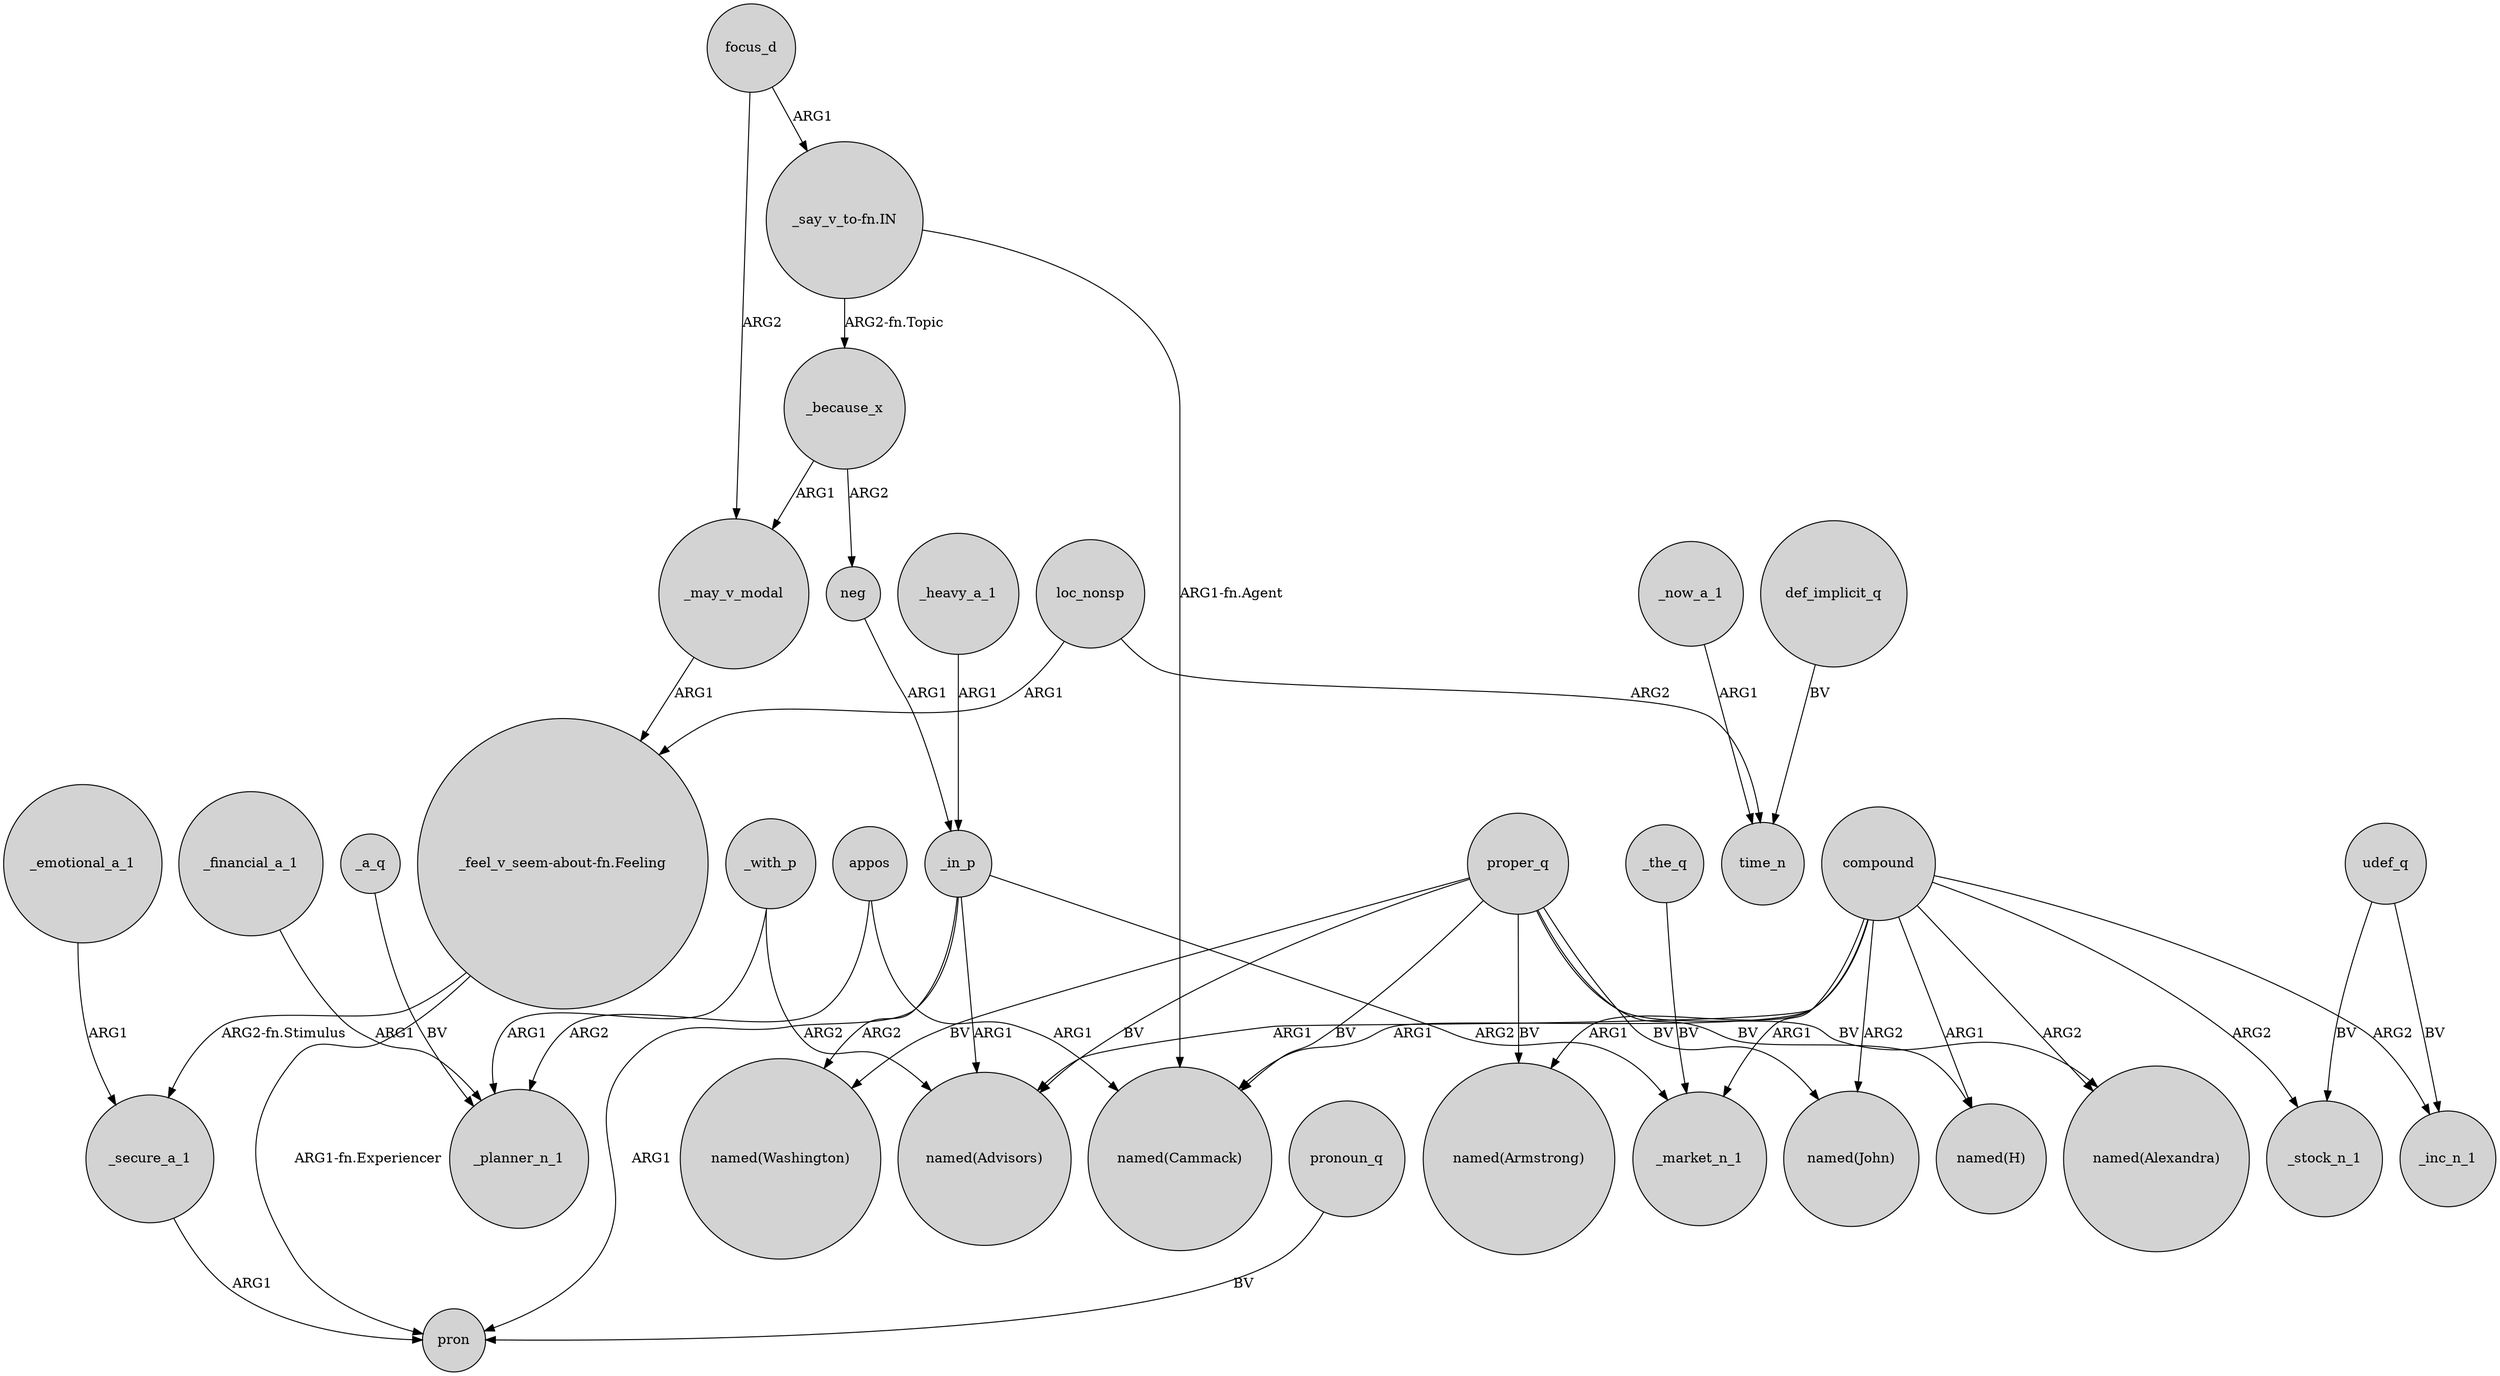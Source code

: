 digraph {
	node [shape=circle style=filled]
	compound -> "named(John)" [label=ARG2]
	proper_q -> "named(Cammack)" [label=BV]
	_in_p -> pron [label=ARG1]
	udef_q -> _inc_n_1 [label=BV]
	_because_x -> _may_v_modal [label=ARG1]
	def_implicit_q -> time_n [label=BV]
	_heavy_a_1 -> _in_p [label=ARG1]
	_secure_a_1 -> pron [label=ARG1]
	focus_d -> _may_v_modal [label=ARG2]
	compound -> "named(Advisors)" [label=ARG1]
	appos -> "named(Cammack)" [label=ARG1]
	"_feel_v_seem-about-fn.Feeling" -> pron [label="ARG1-fn.Experiencer"]
	loc_nonsp -> time_n [label=ARG2]
	focus_d -> "_say_v_to-fn.IN" [label=ARG1]
	"_say_v_to-fn.IN" -> _because_x [label="ARG2-fn.Topic"]
	proper_q -> "named(Washington)" [label=BV]
	_because_x -> neg [label=ARG2]
	compound -> _stock_n_1 [label=ARG2]
	pronoun_q -> pron [label=BV]
	"_say_v_to-fn.IN" -> "named(Cammack)" [label="ARG1-fn.Agent"]
	compound -> "named(Armstrong)" [label=ARG1]
	udef_q -> _stock_n_1 [label=BV]
	proper_q -> "named(Advisors)" [label=BV]
	proper_q -> "named(Armstrong)" [label=BV]
	_in_p -> "named(Advisors)" [label=ARG1]
	_now_a_1 -> time_n [label=ARG1]
	proper_q -> "named(H)" [label=BV]
	_a_q -> _planner_n_1 [label=BV]
	appos -> _planner_n_1 [label=ARG2]
	compound -> "named(Alexandra)" [label=ARG2]
	_emotional_a_1 -> _secure_a_1 [label=ARG1]
	proper_q -> "named(Alexandra)" [label=BV]
	compound -> "named(Cammack)" [label=ARG1]
	_in_p -> _market_n_1 [label=ARG2]
	_financial_a_1 -> _planner_n_1 [label=ARG1]
	loc_nonsp -> "_feel_v_seem-about-fn.Feeling" [label=ARG1]
	_with_p -> _planner_n_1 [label=ARG1]
	neg -> _in_p [label=ARG1]
	compound -> _market_n_1 [label=ARG1]
	_with_p -> "named(Advisors)" [label=ARG2]
	_in_p -> "named(Washington)" [label=ARG2]
	compound -> "named(H)" [label=ARG1]
	"_feel_v_seem-about-fn.Feeling" -> _secure_a_1 [label="ARG2-fn.Stimulus"]
	_the_q -> _market_n_1 [label=BV]
	proper_q -> "named(John)" [label=BV]
	compound -> _inc_n_1 [label=ARG2]
	_may_v_modal -> "_feel_v_seem-about-fn.Feeling" [label=ARG1]
}
